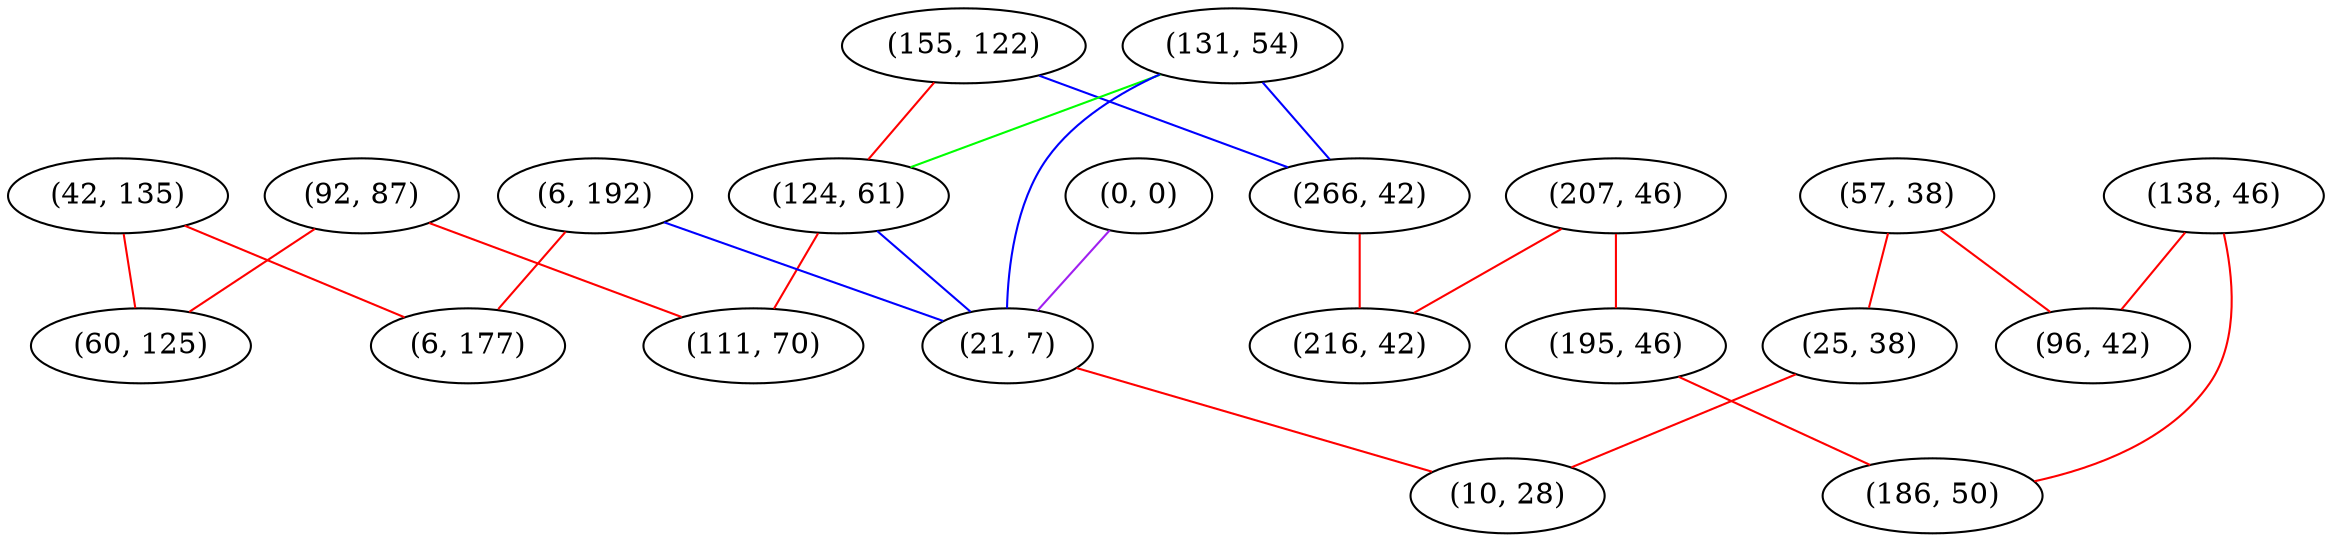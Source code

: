 graph "" {
"(155, 122)";
"(0, 0)";
"(207, 46)";
"(131, 54)";
"(124, 61)";
"(266, 42)";
"(42, 135)";
"(57, 38)";
"(92, 87)";
"(25, 38)";
"(6, 192)";
"(216, 42)";
"(60, 125)";
"(111, 70)";
"(138, 46)";
"(96, 42)";
"(6, 177)";
"(21, 7)";
"(10, 28)";
"(195, 46)";
"(186, 50)";
"(155, 122)" -- "(124, 61)"  [color=red, key=0, weight=1];
"(155, 122)" -- "(266, 42)"  [color=blue, key=0, weight=3];
"(0, 0)" -- "(21, 7)"  [color=purple, key=0, weight=4];
"(207, 46)" -- "(216, 42)"  [color=red, key=0, weight=1];
"(207, 46)" -- "(195, 46)"  [color=red, key=0, weight=1];
"(131, 54)" -- "(124, 61)"  [color=green, key=0, weight=2];
"(131, 54)" -- "(21, 7)"  [color=blue, key=0, weight=3];
"(131, 54)" -- "(266, 42)"  [color=blue, key=0, weight=3];
"(124, 61)" -- "(111, 70)"  [color=red, key=0, weight=1];
"(124, 61)" -- "(21, 7)"  [color=blue, key=0, weight=3];
"(266, 42)" -- "(216, 42)"  [color=red, key=0, weight=1];
"(42, 135)" -- "(60, 125)"  [color=red, key=0, weight=1];
"(42, 135)" -- "(6, 177)"  [color=red, key=0, weight=1];
"(57, 38)" -- "(25, 38)"  [color=red, key=0, weight=1];
"(57, 38)" -- "(96, 42)"  [color=red, key=0, weight=1];
"(92, 87)" -- "(60, 125)"  [color=red, key=0, weight=1];
"(92, 87)" -- "(111, 70)"  [color=red, key=0, weight=1];
"(25, 38)" -- "(10, 28)"  [color=red, key=0, weight=1];
"(6, 192)" -- "(6, 177)"  [color=red, key=0, weight=1];
"(6, 192)" -- "(21, 7)"  [color=blue, key=0, weight=3];
"(138, 46)" -- "(96, 42)"  [color=red, key=0, weight=1];
"(138, 46)" -- "(186, 50)"  [color=red, key=0, weight=1];
"(21, 7)" -- "(10, 28)"  [color=red, key=0, weight=1];
"(195, 46)" -- "(186, 50)"  [color=red, key=0, weight=1];
}
